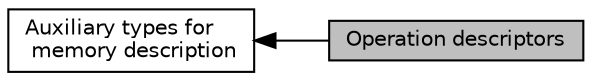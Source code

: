 digraph "Operation descriptors"
{
  edge [fontname="Helvetica",fontsize="10",labelfontname="Helvetica",labelfontsize="10"];
  node [fontname="Helvetica",fontsize="10",shape=record];
  rankdir=LR;
  Node0 [label="Operation descriptors",height=0.2,width=0.4,color="black", fillcolor="grey75", style="filled", fontcolor="black"];
  Node1 [label="Auxiliary types for\l memory description",height=0.2,width=0.4,color="black", fillcolor="white", style="filled",URL="$group__c__api__types__memory.html"];
  Node1->Node0 [shape=plaintext, dir="back", style="solid"];
}
